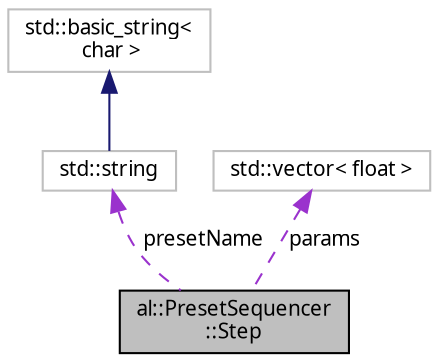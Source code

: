 digraph "al::PresetSequencer::Step"
{
 // LATEX_PDF_SIZE
  bgcolor="transparent";
  edge [fontname="FreeSans.ttf",fontsize="10",labelfontname="FreeSans.ttf",labelfontsize="10"];
  node [fontname="FreeSans.ttf",fontsize="10",shape=record];
  Node1 [label="al::PresetSequencer\l::Step",height=0.2,width=0.4,color="black", fillcolor="grey75", style="filled", fontcolor="black",tooltip=" "];
  Node2 -> Node1 [dir="back",color="darkorchid3",fontsize="10",style="dashed",label=" presetName" ,fontname="FreeSans.ttf"];
  Node2 [label="std::string",height=0.2,width=0.4,color="grey75",tooltip="STL class."];
  Node3 -> Node2 [dir="back",color="midnightblue",fontsize="10",style="solid",fontname="FreeSans.ttf"];
  Node3 [label="std::basic_string\<\l char \>",height=0.2,width=0.4,color="grey75",tooltip="STL class."];
  Node4 -> Node1 [dir="back",color="darkorchid3",fontsize="10",style="dashed",label=" params" ,fontname="FreeSans.ttf"];
  Node4 [label="std::vector\< float \>",height=0.2,width=0.4,color="grey75",tooltip=" "];
}

